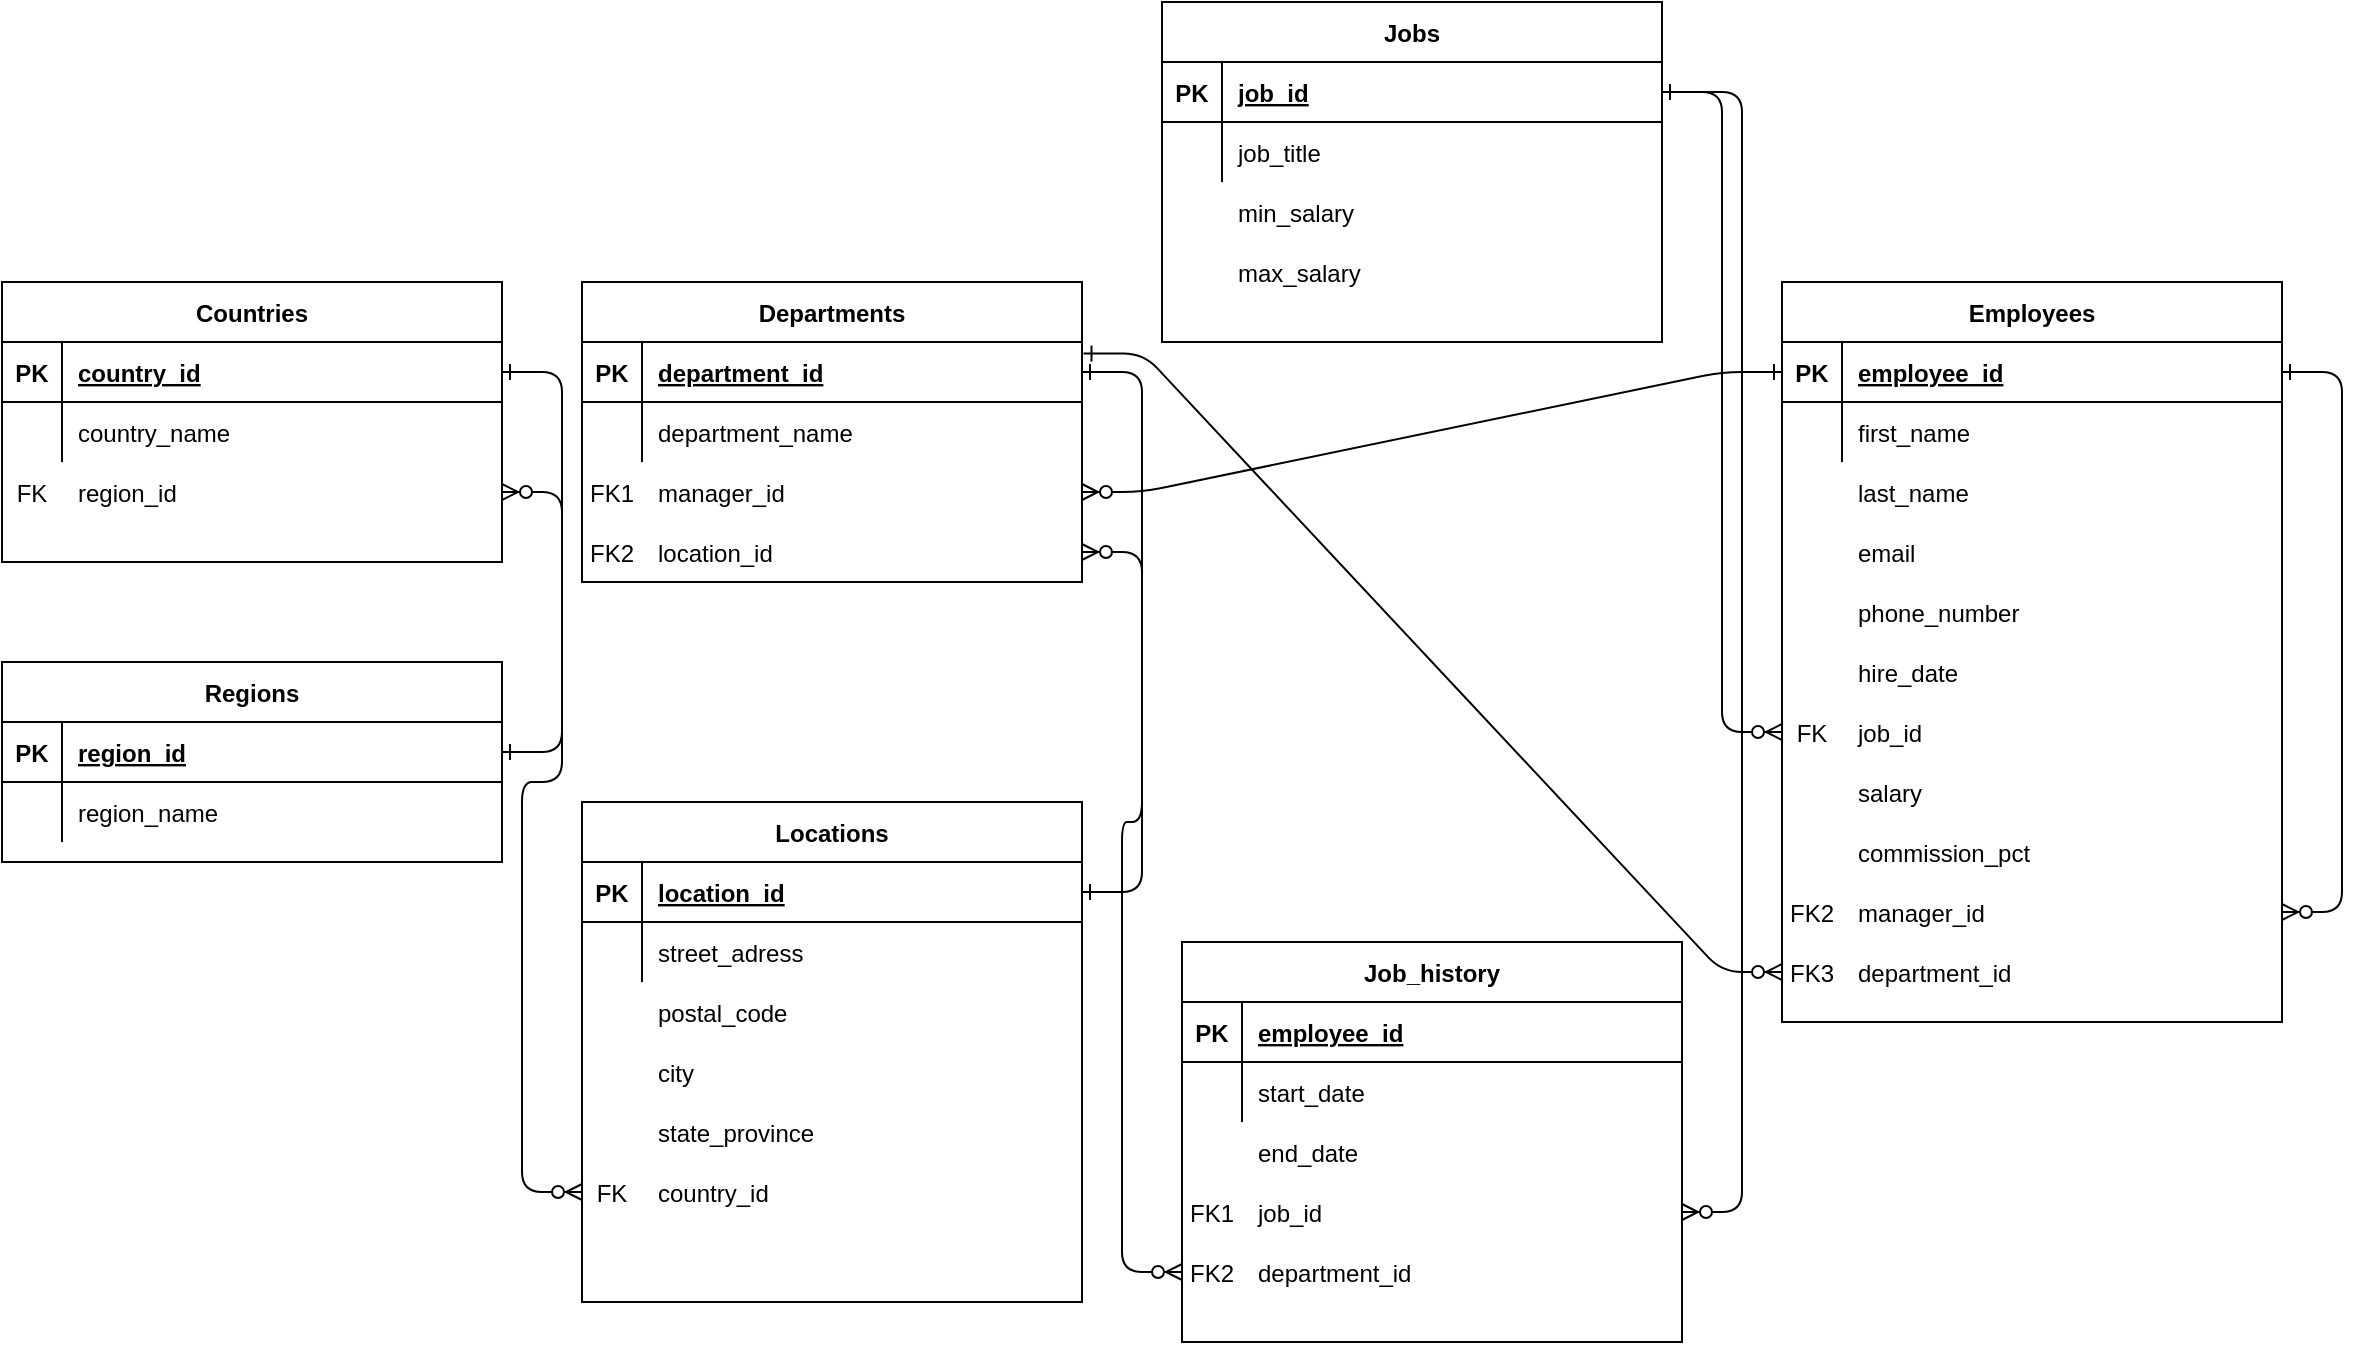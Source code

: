 <mxfile version="16.4.6" type="github">
  <diagram id="R2lEEEUBdFMjLlhIrx00" name="Page-1">
    <mxGraphModel dx="1221" dy="644" grid="1" gridSize="10" guides="1" tooltips="1" connect="1" arrows="1" fold="1" page="1" pageScale="1" pageWidth="850" pageHeight="1100" math="0" shadow="0" extFonts="Permanent Marker^https://fonts.googleapis.com/css?family=Permanent+Marker">
      <root>
        <mxCell id="0" />
        <mxCell id="1" parent="0" />
        <mxCell id="boVpDq2-IxunC9nq7XCi-1" value="Countries" style="shape=table;startSize=30;container=1;collapsible=1;childLayout=tableLayout;fixedRows=1;rowLines=0;fontStyle=1;align=center;resizeLast=1;" vertex="1" parent="1">
          <mxGeometry x="10" y="480" width="250" height="140" as="geometry" />
        </mxCell>
        <mxCell id="boVpDq2-IxunC9nq7XCi-2" value="" style="shape=partialRectangle;collapsible=0;dropTarget=0;pointerEvents=0;fillColor=none;points=[[0,0.5],[1,0.5]];portConstraint=eastwest;top=0;left=0;right=0;bottom=1;" vertex="1" parent="boVpDq2-IxunC9nq7XCi-1">
          <mxGeometry y="30" width="250" height="30" as="geometry" />
        </mxCell>
        <mxCell id="boVpDq2-IxunC9nq7XCi-3" value="PK" style="shape=partialRectangle;overflow=hidden;connectable=0;fillColor=none;top=0;left=0;bottom=0;right=0;fontStyle=1;" vertex="1" parent="boVpDq2-IxunC9nq7XCi-2">
          <mxGeometry width="30" height="30" as="geometry">
            <mxRectangle width="30" height="30" as="alternateBounds" />
          </mxGeometry>
        </mxCell>
        <mxCell id="boVpDq2-IxunC9nq7XCi-4" value="country_id" style="shape=partialRectangle;overflow=hidden;connectable=0;fillColor=none;top=0;left=0;bottom=0;right=0;align=left;spacingLeft=6;fontStyle=5;" vertex="1" parent="boVpDq2-IxunC9nq7XCi-2">
          <mxGeometry x="30" width="220" height="30" as="geometry">
            <mxRectangle width="220" height="30" as="alternateBounds" />
          </mxGeometry>
        </mxCell>
        <mxCell id="boVpDq2-IxunC9nq7XCi-5" value="" style="shape=partialRectangle;collapsible=0;dropTarget=0;pointerEvents=0;fillColor=none;points=[[0,0.5],[1,0.5]];portConstraint=eastwest;top=0;left=0;right=0;bottom=0;" vertex="1" parent="boVpDq2-IxunC9nq7XCi-1">
          <mxGeometry y="60" width="250" height="30" as="geometry" />
        </mxCell>
        <mxCell id="boVpDq2-IxunC9nq7XCi-6" value="" style="shape=partialRectangle;overflow=hidden;connectable=0;fillColor=none;top=0;left=0;bottom=0;right=0;" vertex="1" parent="boVpDq2-IxunC9nq7XCi-5">
          <mxGeometry width="30" height="30" as="geometry">
            <mxRectangle width="30" height="30" as="alternateBounds" />
          </mxGeometry>
        </mxCell>
        <mxCell id="boVpDq2-IxunC9nq7XCi-7" value="country_name" style="shape=partialRectangle;overflow=hidden;connectable=0;fillColor=none;top=0;left=0;bottom=0;right=0;align=left;spacingLeft=6;" vertex="1" parent="boVpDq2-IxunC9nq7XCi-5">
          <mxGeometry x="30" width="220" height="30" as="geometry">
            <mxRectangle width="220" height="30" as="alternateBounds" />
          </mxGeometry>
        </mxCell>
        <mxCell id="boVpDq2-IxunC9nq7XCi-43" value="Regions" style="shape=table;startSize=30;container=1;collapsible=1;childLayout=tableLayout;fixedRows=1;rowLines=0;fontStyle=1;align=center;resizeLast=1;" vertex="1" parent="1">
          <mxGeometry x="10" y="670" width="250" height="100" as="geometry" />
        </mxCell>
        <mxCell id="boVpDq2-IxunC9nq7XCi-44" value="" style="shape=partialRectangle;collapsible=0;dropTarget=0;pointerEvents=0;fillColor=none;points=[[0,0.5],[1,0.5]];portConstraint=eastwest;top=0;left=0;right=0;bottom=1;" vertex="1" parent="boVpDq2-IxunC9nq7XCi-43">
          <mxGeometry y="30" width="250" height="30" as="geometry" />
        </mxCell>
        <mxCell id="boVpDq2-IxunC9nq7XCi-45" value="PK" style="shape=partialRectangle;overflow=hidden;connectable=0;fillColor=none;top=0;left=0;bottom=0;right=0;fontStyle=1;" vertex="1" parent="boVpDq2-IxunC9nq7XCi-44">
          <mxGeometry width="30" height="30" as="geometry">
            <mxRectangle width="30" height="30" as="alternateBounds" />
          </mxGeometry>
        </mxCell>
        <mxCell id="boVpDq2-IxunC9nq7XCi-46" value="region_id" style="shape=partialRectangle;overflow=hidden;connectable=0;fillColor=none;top=0;left=0;bottom=0;right=0;align=left;spacingLeft=6;fontStyle=5;" vertex="1" parent="boVpDq2-IxunC9nq7XCi-44">
          <mxGeometry x="30" width="220" height="30" as="geometry">
            <mxRectangle width="220" height="30" as="alternateBounds" />
          </mxGeometry>
        </mxCell>
        <mxCell id="boVpDq2-IxunC9nq7XCi-47" value="" style="shape=partialRectangle;collapsible=0;dropTarget=0;pointerEvents=0;fillColor=none;points=[[0,0.5],[1,0.5]];portConstraint=eastwest;top=0;left=0;right=0;bottom=0;" vertex="1" parent="boVpDq2-IxunC9nq7XCi-43">
          <mxGeometry y="60" width="250" height="30" as="geometry" />
        </mxCell>
        <mxCell id="boVpDq2-IxunC9nq7XCi-48" value="" style="shape=partialRectangle;overflow=hidden;connectable=0;fillColor=none;top=0;left=0;bottom=0;right=0;" vertex="1" parent="boVpDq2-IxunC9nq7XCi-47">
          <mxGeometry width="30" height="30" as="geometry">
            <mxRectangle width="30" height="30" as="alternateBounds" />
          </mxGeometry>
        </mxCell>
        <mxCell id="boVpDq2-IxunC9nq7XCi-49" value="region_name" style="shape=partialRectangle;overflow=hidden;connectable=0;fillColor=none;top=0;left=0;bottom=0;right=0;align=left;spacingLeft=6;" vertex="1" parent="boVpDq2-IxunC9nq7XCi-47">
          <mxGeometry x="30" width="220" height="30" as="geometry">
            <mxRectangle width="220" height="30" as="alternateBounds" />
          </mxGeometry>
        </mxCell>
        <mxCell id="boVpDq2-IxunC9nq7XCi-50" value="" style="shape=partialRectangle;collapsible=0;dropTarget=0;pointerEvents=0;fillColor=none;points=[[0,0.5],[1,0.5]];portConstraint=eastwest;top=0;left=0;right=0;bottom=0;" vertex="1" parent="1">
          <mxGeometry x="10" y="570" width="250" height="30" as="geometry" />
        </mxCell>
        <mxCell id="boVpDq2-IxunC9nq7XCi-51" value="FK" style="shape=partialRectangle;overflow=hidden;connectable=0;fillColor=none;top=0;left=0;bottom=0;right=0;" vertex="1" parent="boVpDq2-IxunC9nq7XCi-50">
          <mxGeometry width="30" height="30" as="geometry">
            <mxRectangle width="30" height="30" as="alternateBounds" />
          </mxGeometry>
        </mxCell>
        <mxCell id="boVpDq2-IxunC9nq7XCi-52" value="region_id" style="shape=partialRectangle;overflow=hidden;connectable=0;fillColor=none;top=0;left=0;bottom=0;right=0;align=left;spacingLeft=6;" vertex="1" parent="1">
          <mxGeometry x="40" y="570" width="220" height="30" as="geometry">
            <mxRectangle width="220" height="30" as="alternateBounds" />
          </mxGeometry>
        </mxCell>
        <mxCell id="boVpDq2-IxunC9nq7XCi-127" value="" style="group" vertex="1" connectable="0" parent="1">
          <mxGeometry x="300" y="740" width="250" height="250" as="geometry" />
        </mxCell>
        <mxCell id="boVpDq2-IxunC9nq7XCi-36" value="Locations" style="shape=table;startSize=30;container=1;collapsible=1;childLayout=tableLayout;fixedRows=1;rowLines=0;fontStyle=1;align=center;resizeLast=1;" vertex="1" parent="boVpDq2-IxunC9nq7XCi-127">
          <mxGeometry width="250" height="250" as="geometry" />
        </mxCell>
        <mxCell id="boVpDq2-IxunC9nq7XCi-37" value="" style="shape=partialRectangle;collapsible=0;dropTarget=0;pointerEvents=0;fillColor=none;points=[[0,0.5],[1,0.5]];portConstraint=eastwest;top=0;left=0;right=0;bottom=1;" vertex="1" parent="boVpDq2-IxunC9nq7XCi-36">
          <mxGeometry y="30" width="250" height="30" as="geometry" />
        </mxCell>
        <mxCell id="boVpDq2-IxunC9nq7XCi-38" value="PK" style="shape=partialRectangle;overflow=hidden;connectable=0;fillColor=none;top=0;left=0;bottom=0;right=0;fontStyle=1;" vertex="1" parent="boVpDq2-IxunC9nq7XCi-37">
          <mxGeometry width="30" height="30" as="geometry">
            <mxRectangle width="30" height="30" as="alternateBounds" />
          </mxGeometry>
        </mxCell>
        <mxCell id="boVpDq2-IxunC9nq7XCi-39" value="location_id" style="shape=partialRectangle;overflow=hidden;connectable=0;fillColor=none;top=0;left=0;bottom=0;right=0;align=left;spacingLeft=6;fontStyle=5;" vertex="1" parent="boVpDq2-IxunC9nq7XCi-37">
          <mxGeometry x="30" width="220" height="30" as="geometry">
            <mxRectangle width="220" height="30" as="alternateBounds" />
          </mxGeometry>
        </mxCell>
        <mxCell id="boVpDq2-IxunC9nq7XCi-40" value="" style="shape=partialRectangle;collapsible=0;dropTarget=0;pointerEvents=0;fillColor=none;points=[[0,0.5],[1,0.5]];portConstraint=eastwest;top=0;left=0;right=0;bottom=0;" vertex="1" parent="boVpDq2-IxunC9nq7XCi-36">
          <mxGeometry y="60" width="250" height="30" as="geometry" />
        </mxCell>
        <mxCell id="boVpDq2-IxunC9nq7XCi-41" value="" style="shape=partialRectangle;overflow=hidden;connectable=0;fillColor=none;top=0;left=0;bottom=0;right=0;" vertex="1" parent="boVpDq2-IxunC9nq7XCi-40">
          <mxGeometry width="30" height="30" as="geometry">
            <mxRectangle width="30" height="30" as="alternateBounds" />
          </mxGeometry>
        </mxCell>
        <mxCell id="boVpDq2-IxunC9nq7XCi-42" value="street_adress" style="shape=partialRectangle;overflow=hidden;connectable=0;fillColor=none;top=0;left=0;bottom=0;right=0;align=left;spacingLeft=6;" vertex="1" parent="boVpDq2-IxunC9nq7XCi-40">
          <mxGeometry x="30" width="220" height="30" as="geometry">
            <mxRectangle width="220" height="30" as="alternateBounds" />
          </mxGeometry>
        </mxCell>
        <mxCell id="boVpDq2-IxunC9nq7XCi-115" value="" style="shape=partialRectangle;collapsible=0;dropTarget=0;pointerEvents=0;fillColor=none;points=[[0,0.5],[1,0.5]];portConstraint=eastwest;top=0;left=0;right=0;bottom=0;" vertex="1" parent="boVpDq2-IxunC9nq7XCi-127">
          <mxGeometry y="90" width="250" height="30" as="geometry" />
        </mxCell>
        <mxCell id="boVpDq2-IxunC9nq7XCi-116" value="" style="shape=partialRectangle;overflow=hidden;connectable=0;fillColor=none;top=0;left=0;bottom=0;right=0;" vertex="1" parent="boVpDq2-IxunC9nq7XCi-115">
          <mxGeometry width="30" height="30" as="geometry">
            <mxRectangle width="30" height="30" as="alternateBounds" />
          </mxGeometry>
        </mxCell>
        <mxCell id="boVpDq2-IxunC9nq7XCi-117" value="postal_code" style="shape=partialRectangle;overflow=hidden;connectable=0;fillColor=none;top=0;left=0;bottom=0;right=0;align=left;spacingLeft=6;" vertex="1" parent="boVpDq2-IxunC9nq7XCi-115">
          <mxGeometry x="30" width="220" height="30" as="geometry">
            <mxRectangle width="220" height="30" as="alternateBounds" />
          </mxGeometry>
        </mxCell>
        <mxCell id="boVpDq2-IxunC9nq7XCi-118" value="" style="shape=partialRectangle;collapsible=0;dropTarget=0;pointerEvents=0;fillColor=none;points=[[0,0.5],[1,0.5]];portConstraint=eastwest;top=0;left=0;right=0;bottom=0;" vertex="1" parent="boVpDq2-IxunC9nq7XCi-127">
          <mxGeometry y="120" width="250" height="30" as="geometry" />
        </mxCell>
        <mxCell id="boVpDq2-IxunC9nq7XCi-119" value="" style="shape=partialRectangle;overflow=hidden;connectable=0;fillColor=none;top=0;left=0;bottom=0;right=0;" vertex="1" parent="boVpDq2-IxunC9nq7XCi-118">
          <mxGeometry width="30" height="30" as="geometry">
            <mxRectangle width="30" height="30" as="alternateBounds" />
          </mxGeometry>
        </mxCell>
        <mxCell id="boVpDq2-IxunC9nq7XCi-120" value="city" style="shape=partialRectangle;overflow=hidden;connectable=0;fillColor=none;top=0;left=0;bottom=0;right=0;align=left;spacingLeft=6;" vertex="1" parent="boVpDq2-IxunC9nq7XCi-118">
          <mxGeometry x="30" width="220" height="30" as="geometry">
            <mxRectangle width="220" height="30" as="alternateBounds" />
          </mxGeometry>
        </mxCell>
        <mxCell id="boVpDq2-IxunC9nq7XCi-121" value="" style="shape=partialRectangle;collapsible=0;dropTarget=0;pointerEvents=0;fillColor=none;points=[[0,0.5],[1,0.5]];portConstraint=eastwest;top=0;left=0;right=0;bottom=0;" vertex="1" parent="boVpDq2-IxunC9nq7XCi-127">
          <mxGeometry y="150" width="250" height="30" as="geometry" />
        </mxCell>
        <mxCell id="boVpDq2-IxunC9nq7XCi-122" value="" style="shape=partialRectangle;overflow=hidden;connectable=0;fillColor=none;top=0;left=0;bottom=0;right=0;" vertex="1" parent="boVpDq2-IxunC9nq7XCi-121">
          <mxGeometry width="30" height="30" as="geometry">
            <mxRectangle width="30" height="30" as="alternateBounds" />
          </mxGeometry>
        </mxCell>
        <mxCell id="boVpDq2-IxunC9nq7XCi-123" value="state_province" style="shape=partialRectangle;overflow=hidden;connectable=0;fillColor=none;top=0;left=0;bottom=0;right=0;align=left;spacingLeft=6;" vertex="1" parent="boVpDq2-IxunC9nq7XCi-121">
          <mxGeometry x="30" width="220" height="30" as="geometry">
            <mxRectangle width="220" height="30" as="alternateBounds" />
          </mxGeometry>
        </mxCell>
        <mxCell id="boVpDq2-IxunC9nq7XCi-124" value="" style="shape=partialRectangle;collapsible=0;dropTarget=0;pointerEvents=0;fillColor=none;points=[[0,0.5],[1,0.5]];portConstraint=eastwest;top=0;left=0;right=0;bottom=0;" vertex="1" parent="boVpDq2-IxunC9nq7XCi-127">
          <mxGeometry y="180" width="250" height="30" as="geometry" />
        </mxCell>
        <mxCell id="boVpDq2-IxunC9nq7XCi-125" value="FK" style="shape=partialRectangle;overflow=hidden;connectable=0;fillColor=none;top=0;left=0;bottom=0;right=0;" vertex="1" parent="boVpDq2-IxunC9nq7XCi-124">
          <mxGeometry width="30" height="30" as="geometry">
            <mxRectangle width="30" height="30" as="alternateBounds" />
          </mxGeometry>
        </mxCell>
        <mxCell id="boVpDq2-IxunC9nq7XCi-126" value="country_id" style="shape=partialRectangle;overflow=hidden;connectable=0;fillColor=none;top=0;left=0;bottom=0;right=0;align=left;spacingLeft=6;" vertex="1" parent="boVpDq2-IxunC9nq7XCi-124">
          <mxGeometry x="30" width="220" height="30" as="geometry">
            <mxRectangle width="220" height="30" as="alternateBounds" />
          </mxGeometry>
        </mxCell>
        <mxCell id="boVpDq2-IxunC9nq7XCi-128" value="" style="group" vertex="1" connectable="0" parent="1">
          <mxGeometry x="900" y="480" width="250" height="370" as="geometry" />
        </mxCell>
        <mxCell id="boVpDq2-IxunC9nq7XCi-15" value="Employees" style="shape=table;startSize=30;container=1;collapsible=1;childLayout=tableLayout;fixedRows=1;rowLines=0;fontStyle=1;align=center;resizeLast=1;" vertex="1" parent="boVpDq2-IxunC9nq7XCi-128">
          <mxGeometry width="250" height="370" as="geometry" />
        </mxCell>
        <mxCell id="boVpDq2-IxunC9nq7XCi-16" value="" style="shape=partialRectangle;collapsible=0;dropTarget=0;pointerEvents=0;fillColor=none;points=[[0,0.5],[1,0.5]];portConstraint=eastwest;top=0;left=0;right=0;bottom=1;" vertex="1" parent="boVpDq2-IxunC9nq7XCi-15">
          <mxGeometry y="30" width="250" height="30" as="geometry" />
        </mxCell>
        <mxCell id="boVpDq2-IxunC9nq7XCi-17" value="PK" style="shape=partialRectangle;overflow=hidden;connectable=0;fillColor=none;top=0;left=0;bottom=0;right=0;fontStyle=1;" vertex="1" parent="boVpDq2-IxunC9nq7XCi-16">
          <mxGeometry width="30" height="30" as="geometry">
            <mxRectangle width="30" height="30" as="alternateBounds" />
          </mxGeometry>
        </mxCell>
        <mxCell id="boVpDq2-IxunC9nq7XCi-18" value="employee_id" style="shape=partialRectangle;overflow=hidden;connectable=0;fillColor=none;top=0;left=0;bottom=0;right=0;align=left;spacingLeft=6;fontStyle=5;" vertex="1" parent="boVpDq2-IxunC9nq7XCi-16">
          <mxGeometry x="30" width="220" height="30" as="geometry">
            <mxRectangle width="220" height="30" as="alternateBounds" />
          </mxGeometry>
        </mxCell>
        <mxCell id="boVpDq2-IxunC9nq7XCi-19" value="" style="shape=partialRectangle;collapsible=0;dropTarget=0;pointerEvents=0;fillColor=none;points=[[0,0.5],[1,0.5]];portConstraint=eastwest;top=0;left=0;right=0;bottom=0;" vertex="1" parent="boVpDq2-IxunC9nq7XCi-15">
          <mxGeometry y="60" width="250" height="30" as="geometry" />
        </mxCell>
        <mxCell id="boVpDq2-IxunC9nq7XCi-20" value="" style="shape=partialRectangle;overflow=hidden;connectable=0;fillColor=none;top=0;left=0;bottom=0;right=0;" vertex="1" parent="boVpDq2-IxunC9nq7XCi-19">
          <mxGeometry width="30" height="30" as="geometry">
            <mxRectangle width="30" height="30" as="alternateBounds" />
          </mxGeometry>
        </mxCell>
        <mxCell id="boVpDq2-IxunC9nq7XCi-21" value="first_name" style="shape=partialRectangle;overflow=hidden;connectable=0;fillColor=none;top=0;left=0;bottom=0;right=0;align=left;spacingLeft=6;" vertex="1" parent="boVpDq2-IxunC9nq7XCi-19">
          <mxGeometry x="30" width="220" height="30" as="geometry">
            <mxRectangle width="220" height="30" as="alternateBounds" />
          </mxGeometry>
        </mxCell>
        <mxCell id="boVpDq2-IxunC9nq7XCi-69" value="" style="shape=partialRectangle;collapsible=0;dropTarget=0;pointerEvents=0;fillColor=none;points=[[0,0.5],[1,0.5]];portConstraint=eastwest;top=0;left=0;right=0;bottom=0;" vertex="1" parent="boVpDq2-IxunC9nq7XCi-128">
          <mxGeometry y="90" width="250" height="30" as="geometry" />
        </mxCell>
        <mxCell id="boVpDq2-IxunC9nq7XCi-70" value="" style="shape=partialRectangle;overflow=hidden;connectable=0;fillColor=none;top=0;left=0;bottom=0;right=0;" vertex="1" parent="boVpDq2-IxunC9nq7XCi-69">
          <mxGeometry width="30" height="30" as="geometry">
            <mxRectangle width="30" height="30" as="alternateBounds" />
          </mxGeometry>
        </mxCell>
        <mxCell id="boVpDq2-IxunC9nq7XCi-71" value="last_name" style="shape=partialRectangle;overflow=hidden;connectable=0;fillColor=none;top=0;left=0;bottom=0;right=0;align=left;spacingLeft=6;" vertex="1" parent="boVpDq2-IxunC9nq7XCi-69">
          <mxGeometry x="30" width="220" height="30" as="geometry">
            <mxRectangle width="220" height="30" as="alternateBounds" />
          </mxGeometry>
        </mxCell>
        <mxCell id="boVpDq2-IxunC9nq7XCi-72" value="" style="shape=partialRectangle;collapsible=0;dropTarget=0;pointerEvents=0;fillColor=none;points=[[0,0.5],[1,0.5]];portConstraint=eastwest;top=0;left=0;right=0;bottom=0;" vertex="1" parent="boVpDq2-IxunC9nq7XCi-128">
          <mxGeometry y="120" width="250" height="30" as="geometry" />
        </mxCell>
        <mxCell id="boVpDq2-IxunC9nq7XCi-73" value="" style="shape=partialRectangle;overflow=hidden;connectable=0;fillColor=none;top=0;left=0;bottom=0;right=0;" vertex="1" parent="boVpDq2-IxunC9nq7XCi-72">
          <mxGeometry width="30" height="30" as="geometry">
            <mxRectangle width="30" height="30" as="alternateBounds" />
          </mxGeometry>
        </mxCell>
        <mxCell id="boVpDq2-IxunC9nq7XCi-74" value="email" style="shape=partialRectangle;overflow=hidden;connectable=0;fillColor=none;top=0;left=0;bottom=0;right=0;align=left;spacingLeft=6;" vertex="1" parent="boVpDq2-IxunC9nq7XCi-72">
          <mxGeometry x="30" width="220" height="30" as="geometry">
            <mxRectangle width="220" height="30" as="alternateBounds" />
          </mxGeometry>
        </mxCell>
        <mxCell id="boVpDq2-IxunC9nq7XCi-75" value="" style="shape=partialRectangle;collapsible=0;dropTarget=0;pointerEvents=0;fillColor=none;points=[[0,0.5],[1,0.5]];portConstraint=eastwest;top=0;left=0;right=0;bottom=0;" vertex="1" parent="boVpDq2-IxunC9nq7XCi-128">
          <mxGeometry y="150" width="250" height="30" as="geometry" />
        </mxCell>
        <mxCell id="boVpDq2-IxunC9nq7XCi-76" value="" style="shape=partialRectangle;overflow=hidden;connectable=0;fillColor=none;top=0;left=0;bottom=0;right=0;" vertex="1" parent="boVpDq2-IxunC9nq7XCi-75">
          <mxGeometry width="30" height="30" as="geometry">
            <mxRectangle width="30" height="30" as="alternateBounds" />
          </mxGeometry>
        </mxCell>
        <mxCell id="boVpDq2-IxunC9nq7XCi-77" value="phone_number" style="shape=partialRectangle;overflow=hidden;connectable=0;fillColor=none;top=0;left=0;bottom=0;right=0;align=left;spacingLeft=6;" vertex="1" parent="boVpDq2-IxunC9nq7XCi-75">
          <mxGeometry x="30" width="220" height="30" as="geometry">
            <mxRectangle width="220" height="30" as="alternateBounds" />
          </mxGeometry>
        </mxCell>
        <mxCell id="boVpDq2-IxunC9nq7XCi-78" value="" style="shape=partialRectangle;collapsible=0;dropTarget=0;pointerEvents=0;fillColor=none;points=[[0,0.5],[1,0.5]];portConstraint=eastwest;top=0;left=0;right=0;bottom=0;" vertex="1" parent="boVpDq2-IxunC9nq7XCi-128">
          <mxGeometry y="270" width="250" height="30" as="geometry" />
        </mxCell>
        <mxCell id="boVpDq2-IxunC9nq7XCi-79" value="" style="shape=partialRectangle;overflow=hidden;connectable=0;fillColor=none;top=0;left=0;bottom=0;right=0;" vertex="1" parent="boVpDq2-IxunC9nq7XCi-78">
          <mxGeometry width="30" height="30" as="geometry">
            <mxRectangle width="30" height="30" as="alternateBounds" />
          </mxGeometry>
        </mxCell>
        <mxCell id="boVpDq2-IxunC9nq7XCi-80" value="commission_pct" style="shape=partialRectangle;overflow=hidden;connectable=0;fillColor=none;top=0;left=0;bottom=0;right=0;align=left;spacingLeft=6;" vertex="1" parent="boVpDq2-IxunC9nq7XCi-78">
          <mxGeometry x="30" width="220" height="30" as="geometry">
            <mxRectangle width="220" height="30" as="alternateBounds" />
          </mxGeometry>
        </mxCell>
        <mxCell id="boVpDq2-IxunC9nq7XCi-81" value="" style="shape=partialRectangle;collapsible=0;dropTarget=0;pointerEvents=0;fillColor=none;points=[[0,0.5],[1,0.5]];portConstraint=eastwest;top=0;left=0;right=0;bottom=0;" vertex="1" parent="boVpDq2-IxunC9nq7XCi-128">
          <mxGeometry y="210" width="250" height="30" as="geometry" />
        </mxCell>
        <mxCell id="boVpDq2-IxunC9nq7XCi-82" value="FK" style="shape=partialRectangle;overflow=hidden;connectable=0;fillColor=none;top=0;left=0;bottom=0;right=0;" vertex="1" parent="boVpDq2-IxunC9nq7XCi-81">
          <mxGeometry width="30" height="30" as="geometry">
            <mxRectangle width="30" height="30" as="alternateBounds" />
          </mxGeometry>
        </mxCell>
        <mxCell id="boVpDq2-IxunC9nq7XCi-83" value="job_id" style="shape=partialRectangle;overflow=hidden;connectable=0;fillColor=none;top=0;left=0;bottom=0;right=0;align=left;spacingLeft=6;" vertex="1" parent="boVpDq2-IxunC9nq7XCi-81">
          <mxGeometry x="30" width="220" height="30" as="geometry">
            <mxRectangle width="220" height="30" as="alternateBounds" />
          </mxGeometry>
        </mxCell>
        <mxCell id="boVpDq2-IxunC9nq7XCi-84" value="" style="shape=partialRectangle;collapsible=0;dropTarget=0;pointerEvents=0;fillColor=none;points=[[0,0.5],[1,0.5]];portConstraint=eastwest;top=0;left=0;right=0;bottom=0;" vertex="1" parent="boVpDq2-IxunC9nq7XCi-128">
          <mxGeometry y="240" width="250" height="30" as="geometry" />
        </mxCell>
        <mxCell id="boVpDq2-IxunC9nq7XCi-85" value="" style="shape=partialRectangle;overflow=hidden;connectable=0;fillColor=none;top=0;left=0;bottom=0;right=0;" vertex="1" parent="boVpDq2-IxunC9nq7XCi-84">
          <mxGeometry width="30" height="30" as="geometry">
            <mxRectangle width="30" height="30" as="alternateBounds" />
          </mxGeometry>
        </mxCell>
        <mxCell id="boVpDq2-IxunC9nq7XCi-86" value="salary" style="shape=partialRectangle;overflow=hidden;connectable=0;fillColor=none;top=0;left=0;bottom=0;right=0;align=left;spacingLeft=6;" vertex="1" parent="boVpDq2-IxunC9nq7XCi-84">
          <mxGeometry x="30" width="220" height="30" as="geometry">
            <mxRectangle width="220" height="30" as="alternateBounds" />
          </mxGeometry>
        </mxCell>
        <mxCell id="boVpDq2-IxunC9nq7XCi-88" value="" style="shape=partialRectangle;collapsible=0;dropTarget=0;pointerEvents=0;fillColor=none;points=[[0,0.5],[1,0.5]];portConstraint=eastwest;top=0;left=0;right=0;bottom=0;" vertex="1" parent="boVpDq2-IxunC9nq7XCi-128">
          <mxGeometry y="180" width="250" height="30" as="geometry" />
        </mxCell>
        <mxCell id="boVpDq2-IxunC9nq7XCi-89" value="" style="shape=partialRectangle;overflow=hidden;connectable=0;fillColor=none;top=0;left=0;bottom=0;right=0;" vertex="1" parent="boVpDq2-IxunC9nq7XCi-88">
          <mxGeometry width="30" height="30" as="geometry">
            <mxRectangle width="30" height="30" as="alternateBounds" />
          </mxGeometry>
        </mxCell>
        <mxCell id="boVpDq2-IxunC9nq7XCi-90" value="hire_date" style="shape=partialRectangle;overflow=hidden;connectable=0;fillColor=none;top=0;left=0;bottom=0;right=0;align=left;spacingLeft=6;" vertex="1" parent="boVpDq2-IxunC9nq7XCi-88">
          <mxGeometry x="30" width="220" height="30" as="geometry">
            <mxRectangle width="220" height="30" as="alternateBounds" />
          </mxGeometry>
        </mxCell>
        <mxCell id="boVpDq2-IxunC9nq7XCi-91" value="" style="shape=partialRectangle;collapsible=0;dropTarget=0;pointerEvents=0;fillColor=none;points=[[0,0.5],[1,0.5]];portConstraint=eastwest;top=0;left=0;right=0;bottom=0;" vertex="1" parent="boVpDq2-IxunC9nq7XCi-128">
          <mxGeometry y="300" width="250" height="30" as="geometry" />
        </mxCell>
        <mxCell id="boVpDq2-IxunC9nq7XCi-92" value="FK2" style="shape=partialRectangle;overflow=hidden;connectable=0;fillColor=none;top=0;left=0;bottom=0;right=0;" vertex="1" parent="boVpDq2-IxunC9nq7XCi-91">
          <mxGeometry width="30" height="30" as="geometry">
            <mxRectangle width="30" height="30" as="alternateBounds" />
          </mxGeometry>
        </mxCell>
        <mxCell id="boVpDq2-IxunC9nq7XCi-93" value="manager_id" style="shape=partialRectangle;overflow=hidden;connectable=0;fillColor=none;top=0;left=0;bottom=0;right=0;align=left;spacingLeft=6;" vertex="1" parent="boVpDq2-IxunC9nq7XCi-91">
          <mxGeometry x="30" width="220" height="30" as="geometry">
            <mxRectangle width="220" height="30" as="alternateBounds" />
          </mxGeometry>
        </mxCell>
        <mxCell id="boVpDq2-IxunC9nq7XCi-94" value="" style="shape=partialRectangle;collapsible=0;dropTarget=0;pointerEvents=0;fillColor=none;points=[[0,0.5],[1,0.5]];portConstraint=eastwest;top=0;left=0;right=0;bottom=0;" vertex="1" parent="boVpDq2-IxunC9nq7XCi-128">
          <mxGeometry y="330" width="250" height="30" as="geometry" />
        </mxCell>
        <mxCell id="boVpDq2-IxunC9nq7XCi-95" value="FK3" style="shape=partialRectangle;overflow=hidden;connectable=0;fillColor=none;top=0;left=0;bottom=0;right=0;" vertex="1" parent="boVpDq2-IxunC9nq7XCi-94">
          <mxGeometry width="30" height="30" as="geometry">
            <mxRectangle width="30" height="30" as="alternateBounds" />
          </mxGeometry>
        </mxCell>
        <mxCell id="boVpDq2-IxunC9nq7XCi-96" value="department_id" style="shape=partialRectangle;overflow=hidden;connectable=0;fillColor=none;top=0;left=0;bottom=0;right=0;align=left;spacingLeft=6;" vertex="1" parent="boVpDq2-IxunC9nq7XCi-94">
          <mxGeometry x="30" width="220" height="30" as="geometry">
            <mxRectangle width="220" height="30" as="alternateBounds" />
          </mxGeometry>
        </mxCell>
        <mxCell id="boVpDq2-IxunC9nq7XCi-141" value="" style="edgeStyle=entityRelationEdgeStyle;endArrow=ERzeroToMany;startArrow=ERone;endFill=1;startFill=0;exitX=1;exitY=0.5;exitDx=0;exitDy=0;entryX=1;entryY=0.5;entryDx=0;entryDy=0;sketch=0;" edge="1" parent="boVpDq2-IxunC9nq7XCi-128" source="boVpDq2-IxunC9nq7XCi-16" target="boVpDq2-IxunC9nq7XCi-91">
          <mxGeometry width="100" height="100" relative="1" as="geometry">
            <mxPoint x="10" y="55" as="sourcePoint" />
            <mxPoint x="-340" y="115" as="targetPoint" />
          </mxGeometry>
        </mxCell>
        <mxCell id="boVpDq2-IxunC9nq7XCi-129" value="" style="group" vertex="1" connectable="0" parent="1">
          <mxGeometry x="590" y="340" width="250" height="170" as="geometry" />
        </mxCell>
        <mxCell id="boVpDq2-IxunC9nq7XCi-22" value="Jobs" style="shape=table;startSize=30;container=1;collapsible=1;childLayout=tableLayout;fixedRows=1;rowLines=0;fontStyle=1;align=center;resizeLast=1;" vertex="1" parent="boVpDq2-IxunC9nq7XCi-129">
          <mxGeometry width="250" height="170" as="geometry" />
        </mxCell>
        <mxCell id="boVpDq2-IxunC9nq7XCi-23" value="" style="shape=partialRectangle;collapsible=0;dropTarget=0;pointerEvents=0;fillColor=none;points=[[0,0.5],[1,0.5]];portConstraint=eastwest;top=0;left=0;right=0;bottom=1;" vertex="1" parent="boVpDq2-IxunC9nq7XCi-22">
          <mxGeometry y="30" width="250" height="30" as="geometry" />
        </mxCell>
        <mxCell id="boVpDq2-IxunC9nq7XCi-24" value="PK" style="shape=partialRectangle;overflow=hidden;connectable=0;fillColor=none;top=0;left=0;bottom=0;right=0;fontStyle=1;" vertex="1" parent="boVpDq2-IxunC9nq7XCi-23">
          <mxGeometry width="30" height="30" as="geometry">
            <mxRectangle width="30" height="30" as="alternateBounds" />
          </mxGeometry>
        </mxCell>
        <mxCell id="boVpDq2-IxunC9nq7XCi-25" value="job_id" style="shape=partialRectangle;overflow=hidden;connectable=0;fillColor=none;top=0;left=0;bottom=0;right=0;align=left;spacingLeft=6;fontStyle=5;" vertex="1" parent="boVpDq2-IxunC9nq7XCi-23">
          <mxGeometry x="30" width="220" height="30" as="geometry">
            <mxRectangle width="220" height="30" as="alternateBounds" />
          </mxGeometry>
        </mxCell>
        <mxCell id="boVpDq2-IxunC9nq7XCi-26" value="" style="shape=partialRectangle;collapsible=0;dropTarget=0;pointerEvents=0;fillColor=none;points=[[0,0.5],[1,0.5]];portConstraint=eastwest;top=0;left=0;right=0;bottom=0;" vertex="1" parent="boVpDq2-IxunC9nq7XCi-22">
          <mxGeometry y="60" width="250" height="30" as="geometry" />
        </mxCell>
        <mxCell id="boVpDq2-IxunC9nq7XCi-27" value="" style="shape=partialRectangle;overflow=hidden;connectable=0;fillColor=none;top=0;left=0;bottom=0;right=0;" vertex="1" parent="boVpDq2-IxunC9nq7XCi-26">
          <mxGeometry width="30" height="30" as="geometry">
            <mxRectangle width="30" height="30" as="alternateBounds" />
          </mxGeometry>
        </mxCell>
        <mxCell id="boVpDq2-IxunC9nq7XCi-28" value="job_title" style="shape=partialRectangle;overflow=hidden;connectable=0;fillColor=none;top=0;left=0;bottom=0;right=0;align=left;spacingLeft=6;" vertex="1" parent="boVpDq2-IxunC9nq7XCi-26">
          <mxGeometry x="30" width="220" height="30" as="geometry">
            <mxRectangle width="220" height="30" as="alternateBounds" />
          </mxGeometry>
        </mxCell>
        <mxCell id="boVpDq2-IxunC9nq7XCi-97" value="" style="shape=partialRectangle;collapsible=0;dropTarget=0;pointerEvents=0;fillColor=none;points=[[0,0.5],[1,0.5]];portConstraint=eastwest;top=0;left=0;right=0;bottom=0;" vertex="1" parent="boVpDq2-IxunC9nq7XCi-129">
          <mxGeometry y="90" width="250" height="30" as="geometry" />
        </mxCell>
        <mxCell id="boVpDq2-IxunC9nq7XCi-98" value="" style="shape=partialRectangle;overflow=hidden;connectable=0;fillColor=none;top=0;left=0;bottom=0;right=0;" vertex="1" parent="boVpDq2-IxunC9nq7XCi-97">
          <mxGeometry width="30" height="30" as="geometry">
            <mxRectangle width="30" height="30" as="alternateBounds" />
          </mxGeometry>
        </mxCell>
        <mxCell id="boVpDq2-IxunC9nq7XCi-99" value="min_salary" style="shape=partialRectangle;overflow=hidden;connectable=0;fillColor=none;top=0;left=0;bottom=0;right=0;align=left;spacingLeft=6;" vertex="1" parent="boVpDq2-IxunC9nq7XCi-97">
          <mxGeometry x="30" width="220" height="30" as="geometry">
            <mxRectangle width="220" height="30" as="alternateBounds" />
          </mxGeometry>
        </mxCell>
        <mxCell id="boVpDq2-IxunC9nq7XCi-100" value="" style="shape=partialRectangle;collapsible=0;dropTarget=0;pointerEvents=0;fillColor=none;points=[[0,0.5],[1,0.5]];portConstraint=eastwest;top=0;left=0;right=0;bottom=0;" vertex="1" parent="boVpDq2-IxunC9nq7XCi-129">
          <mxGeometry y="120" width="250" height="30" as="geometry" />
        </mxCell>
        <mxCell id="boVpDq2-IxunC9nq7XCi-101" value="" style="shape=partialRectangle;overflow=hidden;connectable=0;fillColor=none;top=0;left=0;bottom=0;right=0;" vertex="1" parent="boVpDq2-IxunC9nq7XCi-100">
          <mxGeometry width="30" height="30" as="geometry">
            <mxRectangle width="30" height="30" as="alternateBounds" />
          </mxGeometry>
        </mxCell>
        <mxCell id="boVpDq2-IxunC9nq7XCi-102" value="max_salary" style="shape=partialRectangle;overflow=hidden;connectable=0;fillColor=none;top=0;left=0;bottom=0;right=0;align=left;spacingLeft=6;" vertex="1" parent="boVpDq2-IxunC9nq7XCi-100">
          <mxGeometry x="30" width="220" height="30" as="geometry">
            <mxRectangle width="220" height="30" as="alternateBounds" />
          </mxGeometry>
        </mxCell>
        <mxCell id="boVpDq2-IxunC9nq7XCi-130" value="" style="group" vertex="1" connectable="0" parent="1">
          <mxGeometry x="600" y="810" width="250" height="200" as="geometry" />
        </mxCell>
        <mxCell id="boVpDq2-IxunC9nq7XCi-29" value="Job_history" style="shape=table;startSize=30;container=1;collapsible=1;childLayout=tableLayout;fixedRows=1;rowLines=0;fontStyle=1;align=center;resizeLast=1;" vertex="1" parent="boVpDq2-IxunC9nq7XCi-130">
          <mxGeometry width="250" height="200" as="geometry" />
        </mxCell>
        <mxCell id="boVpDq2-IxunC9nq7XCi-30" value="" style="shape=partialRectangle;collapsible=0;dropTarget=0;pointerEvents=0;fillColor=none;points=[[0,0.5],[1,0.5]];portConstraint=eastwest;top=0;left=0;right=0;bottom=1;" vertex="1" parent="boVpDq2-IxunC9nq7XCi-29">
          <mxGeometry y="30" width="250" height="30" as="geometry" />
        </mxCell>
        <mxCell id="boVpDq2-IxunC9nq7XCi-31" value="PK" style="shape=partialRectangle;overflow=hidden;connectable=0;fillColor=none;top=0;left=0;bottom=0;right=0;fontStyle=1;" vertex="1" parent="boVpDq2-IxunC9nq7XCi-30">
          <mxGeometry width="30" height="30" as="geometry">
            <mxRectangle width="30" height="30" as="alternateBounds" />
          </mxGeometry>
        </mxCell>
        <mxCell id="boVpDq2-IxunC9nq7XCi-32" value="employee_id" style="shape=partialRectangle;overflow=hidden;connectable=0;fillColor=none;top=0;left=0;bottom=0;right=0;align=left;spacingLeft=6;fontStyle=5;" vertex="1" parent="boVpDq2-IxunC9nq7XCi-30">
          <mxGeometry x="30" width="220" height="30" as="geometry">
            <mxRectangle width="220" height="30" as="alternateBounds" />
          </mxGeometry>
        </mxCell>
        <mxCell id="boVpDq2-IxunC9nq7XCi-33" value="" style="shape=partialRectangle;collapsible=0;dropTarget=0;pointerEvents=0;fillColor=none;points=[[0,0.5],[1,0.5]];portConstraint=eastwest;top=0;left=0;right=0;bottom=0;" vertex="1" parent="boVpDq2-IxunC9nq7XCi-29">
          <mxGeometry y="60" width="250" height="30" as="geometry" />
        </mxCell>
        <mxCell id="boVpDq2-IxunC9nq7XCi-34" value="" style="shape=partialRectangle;overflow=hidden;connectable=0;fillColor=none;top=0;left=0;bottom=0;right=0;" vertex="1" parent="boVpDq2-IxunC9nq7XCi-33">
          <mxGeometry width="30" height="30" as="geometry">
            <mxRectangle width="30" height="30" as="alternateBounds" />
          </mxGeometry>
        </mxCell>
        <mxCell id="boVpDq2-IxunC9nq7XCi-35" value="start_date" style="shape=partialRectangle;overflow=hidden;connectable=0;fillColor=none;top=0;left=0;bottom=0;right=0;align=left;spacingLeft=6;" vertex="1" parent="boVpDq2-IxunC9nq7XCi-33">
          <mxGeometry x="30" width="220" height="30" as="geometry">
            <mxRectangle width="220" height="30" as="alternateBounds" />
          </mxGeometry>
        </mxCell>
        <mxCell id="boVpDq2-IxunC9nq7XCi-106" value="" style="shape=partialRectangle;collapsible=0;dropTarget=0;pointerEvents=0;fillColor=none;points=[[0,0.5],[1,0.5]];portConstraint=eastwest;top=0;left=0;right=0;bottom=0;" vertex="1" parent="boVpDq2-IxunC9nq7XCi-130">
          <mxGeometry y="90" width="250" height="30" as="geometry" />
        </mxCell>
        <mxCell id="boVpDq2-IxunC9nq7XCi-107" value="" style="shape=partialRectangle;overflow=hidden;connectable=0;fillColor=none;top=0;left=0;bottom=0;right=0;" vertex="1" parent="boVpDq2-IxunC9nq7XCi-106">
          <mxGeometry width="30" height="30" as="geometry">
            <mxRectangle width="30" height="30" as="alternateBounds" />
          </mxGeometry>
        </mxCell>
        <mxCell id="boVpDq2-IxunC9nq7XCi-108" value="end_date" style="shape=partialRectangle;overflow=hidden;connectable=0;fillColor=none;top=0;left=0;bottom=0;right=0;align=left;spacingLeft=6;" vertex="1" parent="boVpDq2-IxunC9nq7XCi-106">
          <mxGeometry x="30" width="220" height="30" as="geometry">
            <mxRectangle width="220" height="30" as="alternateBounds" />
          </mxGeometry>
        </mxCell>
        <mxCell id="boVpDq2-IxunC9nq7XCi-109" value="" style="shape=partialRectangle;collapsible=0;dropTarget=0;pointerEvents=0;fillColor=none;points=[[0,0.5],[1,0.5]];portConstraint=eastwest;top=0;left=0;right=0;bottom=0;" vertex="1" parent="boVpDq2-IxunC9nq7XCi-130">
          <mxGeometry y="120" width="250" height="30" as="geometry" />
        </mxCell>
        <mxCell id="boVpDq2-IxunC9nq7XCi-110" value="FK1" style="shape=partialRectangle;overflow=hidden;connectable=0;fillColor=none;top=0;left=0;bottom=0;right=0;" vertex="1" parent="boVpDq2-IxunC9nq7XCi-109">
          <mxGeometry width="30" height="30" as="geometry">
            <mxRectangle width="30" height="30" as="alternateBounds" />
          </mxGeometry>
        </mxCell>
        <mxCell id="boVpDq2-IxunC9nq7XCi-111" value="job_id" style="shape=partialRectangle;overflow=hidden;connectable=0;fillColor=none;top=0;left=0;bottom=0;right=0;align=left;spacingLeft=6;" vertex="1" parent="boVpDq2-IxunC9nq7XCi-109">
          <mxGeometry x="30" width="220" height="30" as="geometry">
            <mxRectangle width="220" height="30" as="alternateBounds" />
          </mxGeometry>
        </mxCell>
        <mxCell id="boVpDq2-IxunC9nq7XCi-112" value="" style="shape=partialRectangle;collapsible=0;dropTarget=0;pointerEvents=0;fillColor=none;points=[[0,0.5],[1,0.5]];portConstraint=eastwest;top=0;left=0;right=0;bottom=0;" vertex="1" parent="boVpDq2-IxunC9nq7XCi-130">
          <mxGeometry y="150" width="250" height="30" as="geometry" />
        </mxCell>
        <mxCell id="boVpDq2-IxunC9nq7XCi-113" value="FK2" style="shape=partialRectangle;overflow=hidden;connectable=0;fillColor=none;top=0;left=0;bottom=0;right=0;" vertex="1" parent="boVpDq2-IxunC9nq7XCi-112">
          <mxGeometry width="30" height="30" as="geometry">
            <mxRectangle width="30" height="30" as="alternateBounds" />
          </mxGeometry>
        </mxCell>
        <mxCell id="boVpDq2-IxunC9nq7XCi-114" value="department_id" style="shape=partialRectangle;overflow=hidden;connectable=0;fillColor=none;top=0;left=0;bottom=0;right=0;align=left;spacingLeft=6;" vertex="1" parent="boVpDq2-IxunC9nq7XCi-112">
          <mxGeometry x="30" width="220" height="30" as="geometry">
            <mxRectangle width="220" height="30" as="alternateBounds" />
          </mxGeometry>
        </mxCell>
        <mxCell id="boVpDq2-IxunC9nq7XCi-131" value="" style="group" vertex="1" connectable="0" parent="1">
          <mxGeometry x="300" y="480" width="250" height="150" as="geometry" />
        </mxCell>
        <mxCell id="boVpDq2-IxunC9nq7XCi-8" value="Departments" style="shape=table;startSize=30;container=1;collapsible=1;childLayout=tableLayout;fixedRows=1;rowLines=0;fontStyle=1;align=center;resizeLast=1;" vertex="1" parent="boVpDq2-IxunC9nq7XCi-131">
          <mxGeometry width="250" height="150" as="geometry" />
        </mxCell>
        <mxCell id="boVpDq2-IxunC9nq7XCi-9" value="" style="shape=partialRectangle;collapsible=0;dropTarget=0;pointerEvents=0;fillColor=none;points=[[0,0.5],[1,0.5]];portConstraint=eastwest;top=0;left=0;right=0;bottom=1;" vertex="1" parent="boVpDq2-IxunC9nq7XCi-8">
          <mxGeometry y="30" width="250" height="30" as="geometry" />
        </mxCell>
        <mxCell id="boVpDq2-IxunC9nq7XCi-10" value="PK" style="shape=partialRectangle;overflow=hidden;connectable=0;fillColor=none;top=0;left=0;bottom=0;right=0;fontStyle=1;" vertex="1" parent="boVpDq2-IxunC9nq7XCi-9">
          <mxGeometry width="30" height="30" as="geometry">
            <mxRectangle width="30" height="30" as="alternateBounds" />
          </mxGeometry>
        </mxCell>
        <mxCell id="boVpDq2-IxunC9nq7XCi-11" value="department_id" style="shape=partialRectangle;overflow=hidden;connectable=0;fillColor=none;top=0;left=0;bottom=0;right=0;align=left;spacingLeft=6;fontStyle=5;" vertex="1" parent="boVpDq2-IxunC9nq7XCi-9">
          <mxGeometry x="30" width="220" height="30" as="geometry">
            <mxRectangle width="220" height="30" as="alternateBounds" />
          </mxGeometry>
        </mxCell>
        <mxCell id="boVpDq2-IxunC9nq7XCi-12" value="" style="shape=partialRectangle;collapsible=0;dropTarget=0;pointerEvents=0;fillColor=none;points=[[0,0.5],[1,0.5]];portConstraint=eastwest;top=0;left=0;right=0;bottom=0;" vertex="1" parent="boVpDq2-IxunC9nq7XCi-8">
          <mxGeometry y="60" width="250" height="30" as="geometry" />
        </mxCell>
        <mxCell id="boVpDq2-IxunC9nq7XCi-13" value="" style="shape=partialRectangle;overflow=hidden;connectable=0;fillColor=none;top=0;left=0;bottom=0;right=0;" vertex="1" parent="boVpDq2-IxunC9nq7XCi-12">
          <mxGeometry width="30" height="30" as="geometry">
            <mxRectangle width="30" height="30" as="alternateBounds" />
          </mxGeometry>
        </mxCell>
        <mxCell id="boVpDq2-IxunC9nq7XCi-14" value="department_name" style="shape=partialRectangle;overflow=hidden;connectable=0;fillColor=none;top=0;left=0;bottom=0;right=0;align=left;spacingLeft=6;" vertex="1" parent="boVpDq2-IxunC9nq7XCi-12">
          <mxGeometry x="30" width="220" height="30" as="geometry">
            <mxRectangle width="220" height="30" as="alternateBounds" />
          </mxGeometry>
        </mxCell>
        <mxCell id="boVpDq2-IxunC9nq7XCi-53" value="" style="shape=partialRectangle;collapsible=0;dropTarget=0;pointerEvents=0;fillColor=none;points=[[0,0.5],[1,0.5]];portConstraint=eastwest;top=0;left=0;right=0;bottom=0;" vertex="1" parent="boVpDq2-IxunC9nq7XCi-131">
          <mxGeometry y="90" width="250" height="30" as="geometry" />
        </mxCell>
        <mxCell id="boVpDq2-IxunC9nq7XCi-54" value="FK1" style="shape=partialRectangle;overflow=hidden;connectable=0;fillColor=none;top=0;left=0;bottom=0;right=0;" vertex="1" parent="boVpDq2-IxunC9nq7XCi-53">
          <mxGeometry width="30" height="30" as="geometry">
            <mxRectangle width="30" height="30" as="alternateBounds" />
          </mxGeometry>
        </mxCell>
        <mxCell id="boVpDq2-IxunC9nq7XCi-55" value="manager_id" style="shape=partialRectangle;overflow=hidden;connectable=0;fillColor=none;top=0;left=0;bottom=0;right=0;align=left;spacingLeft=6;" vertex="1" parent="boVpDq2-IxunC9nq7XCi-53">
          <mxGeometry x="30" width="220" height="30" as="geometry">
            <mxRectangle width="220" height="30" as="alternateBounds" />
          </mxGeometry>
        </mxCell>
        <mxCell id="boVpDq2-IxunC9nq7XCi-56" value="" style="shape=partialRectangle;collapsible=0;dropTarget=0;pointerEvents=0;fillColor=none;points=[[0,0.5],[1,0.5]];portConstraint=eastwest;top=0;left=0;right=0;bottom=0;" vertex="1" parent="boVpDq2-IxunC9nq7XCi-131">
          <mxGeometry y="120" width="250" height="30" as="geometry" />
        </mxCell>
        <mxCell id="boVpDq2-IxunC9nq7XCi-57" value="FK2" style="shape=partialRectangle;overflow=hidden;connectable=0;fillColor=none;top=0;left=0;bottom=0;right=0;" vertex="1" parent="boVpDq2-IxunC9nq7XCi-56">
          <mxGeometry width="30" height="30" as="geometry">
            <mxRectangle width="30" height="30" as="alternateBounds" />
          </mxGeometry>
        </mxCell>
        <mxCell id="boVpDq2-IxunC9nq7XCi-58" value="location_id" style="shape=partialRectangle;overflow=hidden;connectable=0;fillColor=none;top=0;left=0;bottom=0;right=0;align=left;spacingLeft=6;" vertex="1" parent="boVpDq2-IxunC9nq7XCi-56">
          <mxGeometry x="30" width="220" height="30" as="geometry">
            <mxRectangle width="220" height="30" as="alternateBounds" />
          </mxGeometry>
        </mxCell>
        <mxCell id="boVpDq2-IxunC9nq7XCi-133" value="" style="edgeStyle=entityRelationEdgeStyle;endArrow=ERzeroToMany;startArrow=ERone;endFill=1;startFill=0;exitX=1;exitY=0.5;exitDx=0;exitDy=0;entryX=1;entryY=0.5;entryDx=0;entryDy=0;" edge="1" parent="1" source="boVpDq2-IxunC9nq7XCi-37" target="boVpDq2-IxunC9nq7XCi-56">
          <mxGeometry width="100" height="100" relative="1" as="geometry">
            <mxPoint x="260" y="795" as="sourcePoint" />
            <mxPoint x="270" y="600" as="targetPoint" />
          </mxGeometry>
        </mxCell>
        <mxCell id="boVpDq2-IxunC9nq7XCi-134" value="" style="edgeStyle=entityRelationEdgeStyle;endArrow=ERzeroToMany;startArrow=ERone;endFill=1;startFill=0;exitX=1;exitY=0.5;exitDx=0;exitDy=0;entryX=0;entryY=0.5;entryDx=0;entryDy=0;" edge="1" parent="1" source="boVpDq2-IxunC9nq7XCi-2" target="boVpDq2-IxunC9nq7XCi-124">
          <mxGeometry width="100" height="100" relative="1" as="geometry">
            <mxPoint x="260" y="795" as="sourcePoint" />
            <mxPoint x="270" y="600" as="targetPoint" />
          </mxGeometry>
        </mxCell>
        <mxCell id="boVpDq2-IxunC9nq7XCi-135" value="" style="edgeStyle=entityRelationEdgeStyle;endArrow=ERzeroToMany;startArrow=ERone;endFill=1;startFill=0;exitX=1;exitY=0.5;exitDx=0;exitDy=0;entryX=0;entryY=0.5;entryDx=0;entryDy=0;" edge="1" parent="1" source="boVpDq2-IxunC9nq7XCi-9" target="boVpDq2-IxunC9nq7XCi-112">
          <mxGeometry width="100" height="100" relative="1" as="geometry">
            <mxPoint x="560" y="795" as="sourcePoint" />
            <mxPoint x="560" y="625" as="targetPoint" />
          </mxGeometry>
        </mxCell>
        <mxCell id="boVpDq2-IxunC9nq7XCi-136" value="" style="edgeStyle=entityRelationEdgeStyle;endArrow=ERzeroToMany;startArrow=ERone;endFill=1;startFill=0;exitX=1;exitY=0.5;exitDx=0;exitDy=0;" edge="1" parent="1" source="boVpDq2-IxunC9nq7XCi-23" target="boVpDq2-IxunC9nq7XCi-109">
          <mxGeometry width="100" height="100" relative="1" as="geometry">
            <mxPoint x="560" y="535" as="sourcePoint" />
            <mxPoint x="600" y="915" as="targetPoint" />
          </mxGeometry>
        </mxCell>
        <mxCell id="boVpDq2-IxunC9nq7XCi-137" value="" style="edgeStyle=entityRelationEdgeStyle;endArrow=ERzeroToMany;startArrow=ERone;endFill=1;startFill=0;entryX=0;entryY=0.5;entryDx=0;entryDy=0;exitX=1;exitY=0.5;exitDx=0;exitDy=0;" edge="1" parent="1" source="boVpDq2-IxunC9nq7XCi-23" target="boVpDq2-IxunC9nq7XCi-81">
          <mxGeometry width="100" height="100" relative="1" as="geometry">
            <mxPoint x="840" y="520" as="sourcePoint" />
            <mxPoint x="850" y="885" as="targetPoint" />
          </mxGeometry>
        </mxCell>
        <mxCell id="boVpDq2-IxunC9nq7XCi-138" value="" style="edgeStyle=entityRelationEdgeStyle;endArrow=ERzeroToMany;startArrow=ERone;endFill=1;startFill=0;exitX=1.003;exitY=0.193;exitDx=0;exitDy=0;entryX=0;entryY=0.5;entryDx=0;entryDy=0;sketch=0;exitPerimeter=0;" edge="1" parent="1" source="boVpDq2-IxunC9nq7XCi-9" target="boVpDq2-IxunC9nq7XCi-94">
          <mxGeometry width="100" height="100" relative="1" as="geometry">
            <mxPoint x="560" y="535" as="sourcePoint" />
            <mxPoint x="600" y="915" as="targetPoint" />
          </mxGeometry>
        </mxCell>
        <mxCell id="boVpDq2-IxunC9nq7XCi-140" value="" style="edgeStyle=entityRelationEdgeStyle;endArrow=ERzeroToMany;startArrow=ERone;endFill=1;startFill=0;exitX=0;exitY=0.5;exitDx=0;exitDy=0;entryX=1;entryY=0.5;entryDx=0;entryDy=0;sketch=0;" edge="1" parent="1" source="boVpDq2-IxunC9nq7XCi-16" target="boVpDq2-IxunC9nq7XCi-53">
          <mxGeometry width="100" height="100" relative="1" as="geometry">
            <mxPoint x="560.75" y="525.79" as="sourcePoint" />
            <mxPoint x="910" y="835" as="targetPoint" />
          </mxGeometry>
        </mxCell>
        <mxCell id="boVpDq2-IxunC9nq7XCi-142" value="" style="edgeStyle=entityRelationEdgeStyle;endArrow=ERzeroToMany;startArrow=ERone;endFill=1;startFill=0;" edge="1" parent="1" target="boVpDq2-IxunC9nq7XCi-50">
          <mxGeometry width="100" height="100" relative="1" as="geometry">
            <mxPoint x="260" y="715" as="sourcePoint" />
            <mxPoint x="-70" y="600" as="targetPoint" />
          </mxGeometry>
        </mxCell>
      </root>
    </mxGraphModel>
  </diagram>
</mxfile>
